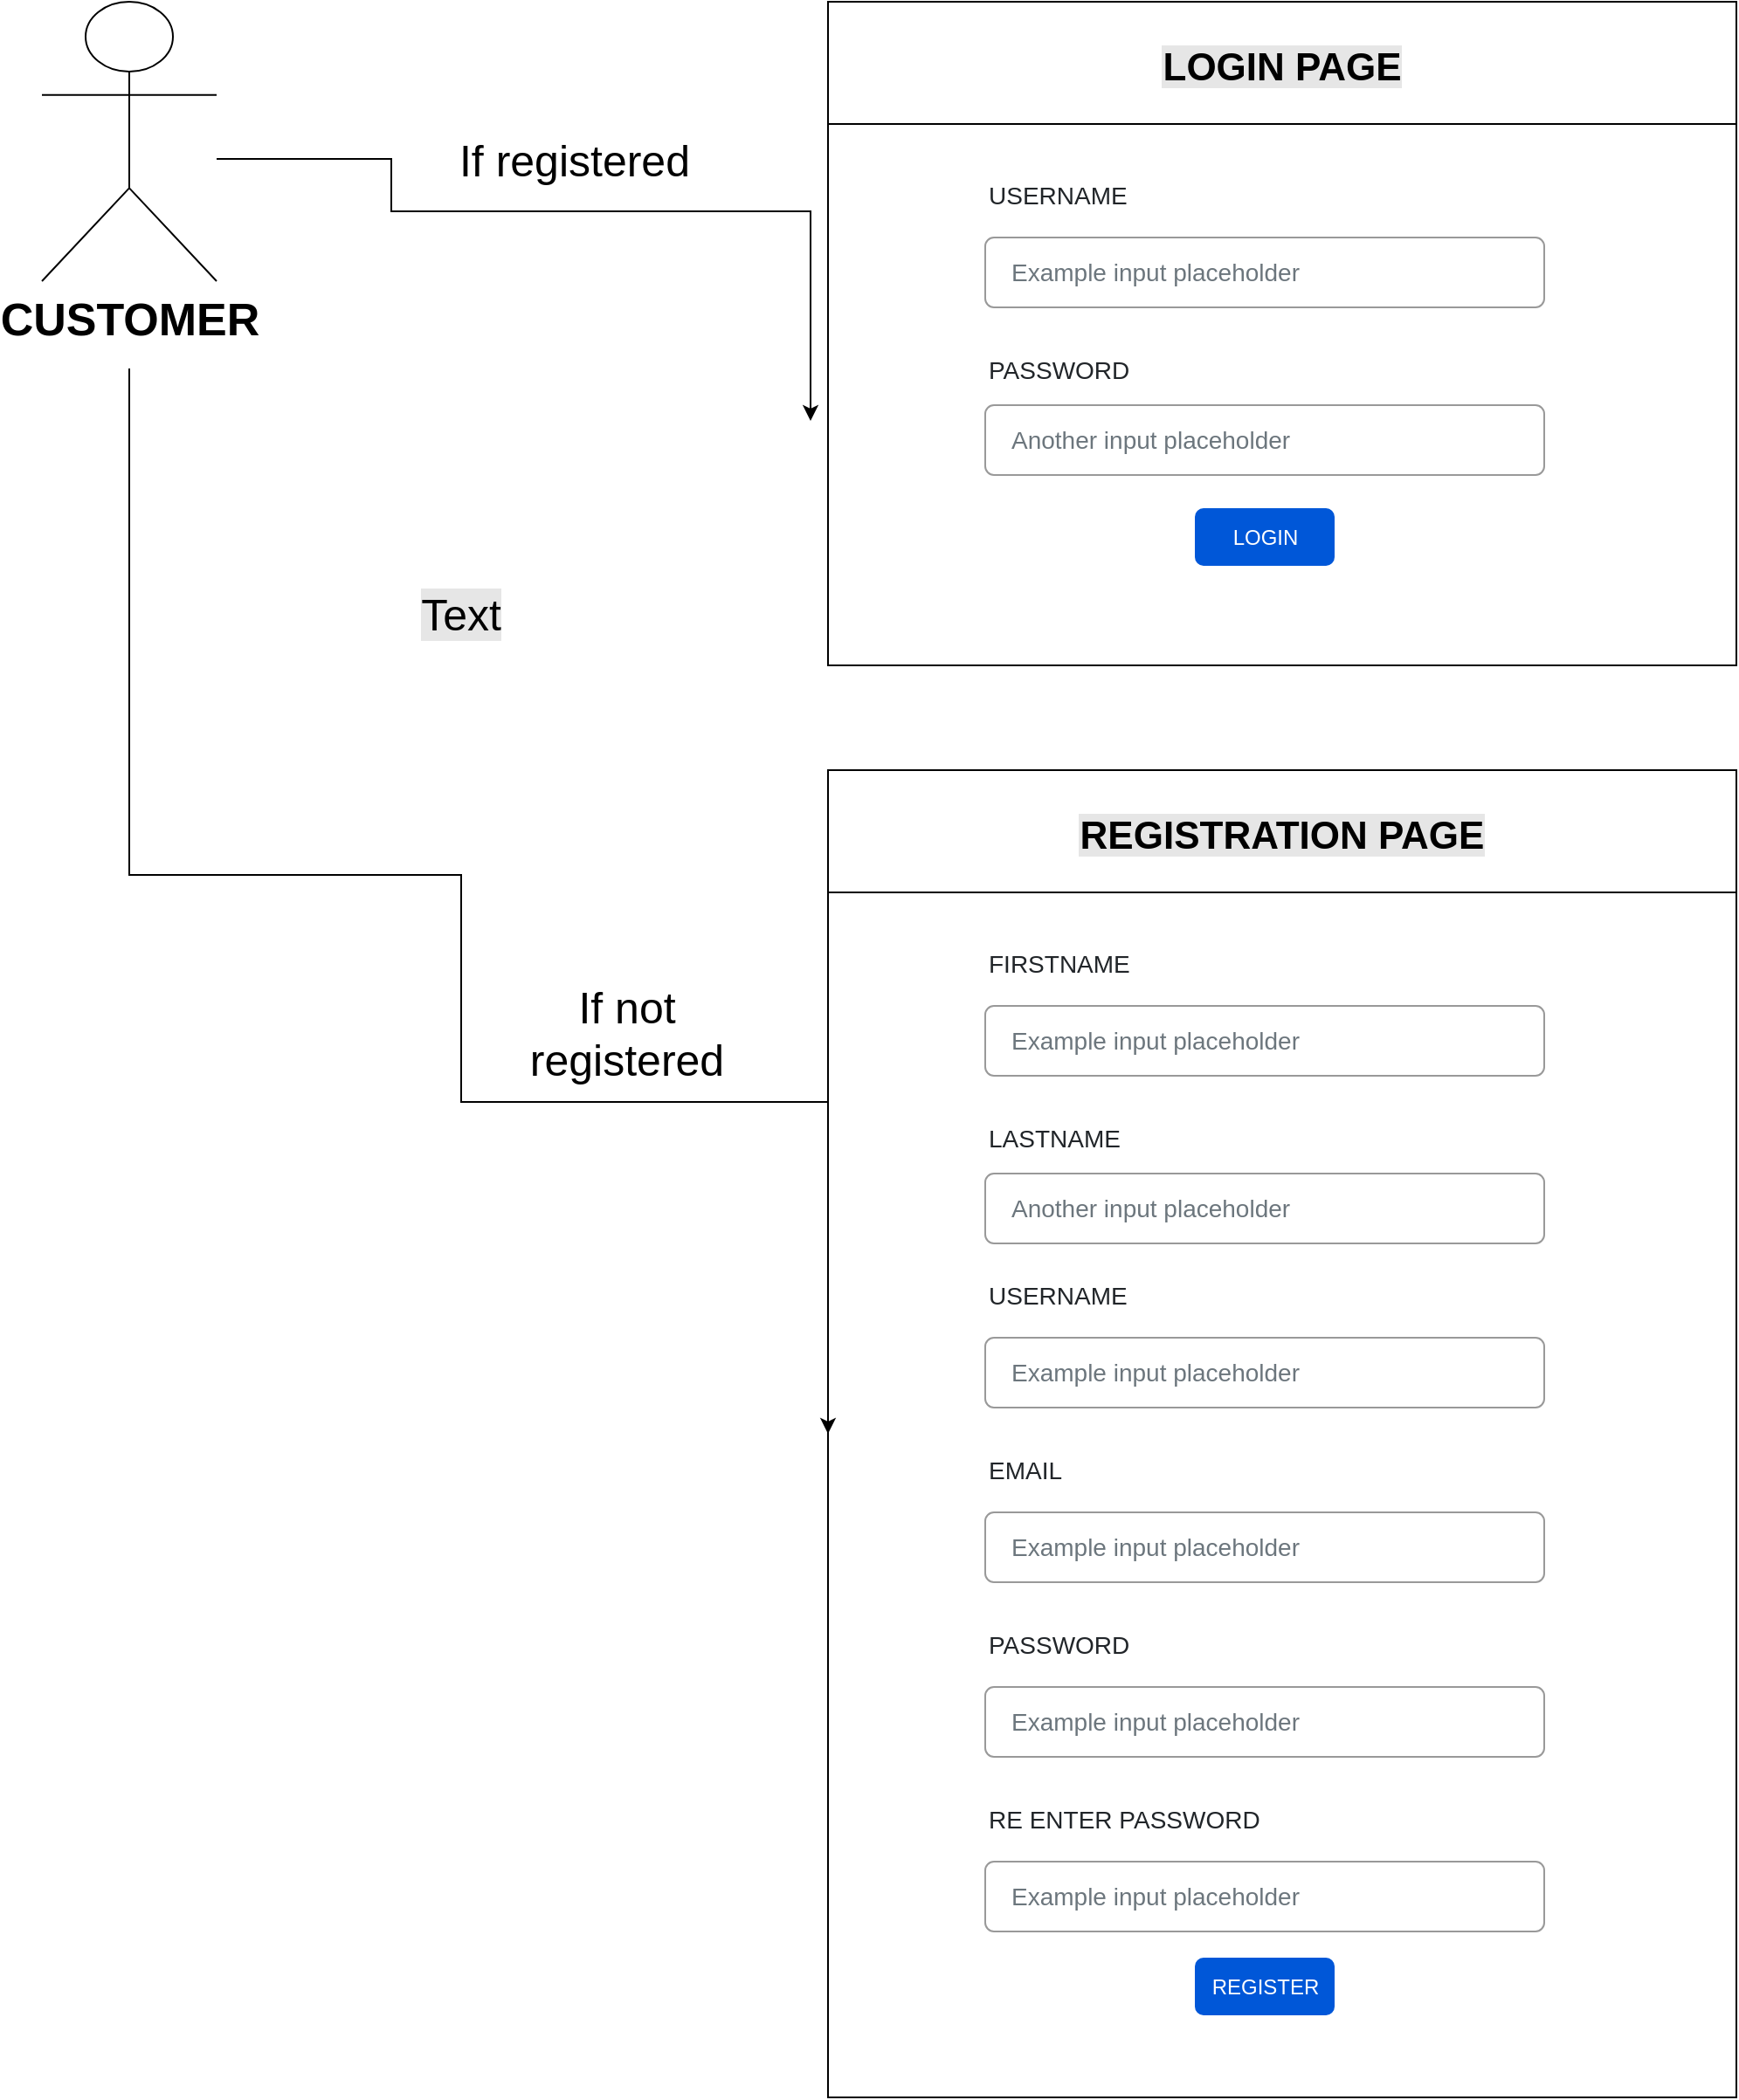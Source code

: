<mxfile version="14.6.11" type="github">
  <diagram id="TFVVUKBu-hhXwRltEdNP" name="Page-1">
    <mxGraphModel dx="4740" dy="2540" grid="1" gridSize="10" guides="0" tooltips="1" connect="1" arrows="1" fold="1" page="1" pageScale="1" pageWidth="5000" pageHeight="3000" math="0" shadow="0">
      <root>
        <mxCell id="0" />
        <mxCell id="1" parent="0" />
        <mxCell id="IsKmeeJijTPSRjMwdKZ4-13" style="edgeStyle=orthogonalEdgeStyle;rounded=0;orthogonalLoop=1;jettySize=auto;html=1;fontSize=25;" edge="1" parent="1" source="IsKmeeJijTPSRjMwdKZ4-1">
          <mxGeometry relative="1" as="geometry">
            <mxPoint x="600" y="300" as="targetPoint" />
            <Array as="points">
              <mxPoint x="360" y="150" />
              <mxPoint x="360" y="180" />
              <mxPoint x="600" y="180" />
            </Array>
          </mxGeometry>
        </mxCell>
        <mxCell id="IsKmeeJijTPSRjMwdKZ4-22" style="edgeStyle=orthogonalEdgeStyle;rounded=0;orthogonalLoop=1;jettySize=auto;html=1;entryX=0;entryY=0.5;entryDx=0;entryDy=0;fontSize=25;" edge="1" parent="1" target="IsKmeeJijTPSRjMwdKZ4-14">
          <mxGeometry relative="1" as="geometry">
            <mxPoint x="210" y="270" as="sourcePoint" />
            <Array as="points">
              <mxPoint x="210" y="560" />
              <mxPoint x="400" y="560" />
              <mxPoint x="400" y="690" />
            </Array>
          </mxGeometry>
        </mxCell>
        <mxCell id="IsKmeeJijTPSRjMwdKZ4-1" value="&lt;font style=&quot;font-size: 26px&quot;&gt;CUSTOMER&lt;/font&gt;" style="shape=umlActor;verticalLabelPosition=bottom;verticalAlign=top;html=1;outlineConnect=0;fontStyle=1" vertex="1" parent="1">
          <mxGeometry x="160" y="60" width="100" height="160" as="geometry" />
        </mxCell>
        <mxCell id="IsKmeeJijTPSRjMwdKZ4-4" value="LOGIN PAGE" style="swimlane;fontSize=22;startSize=70;labelBackgroundColor=#E6E6E6;" vertex="1" parent="1">
          <mxGeometry x="610" y="60" width="520" height="380" as="geometry" />
        </mxCell>
        <mxCell id="IsKmeeJijTPSRjMwdKZ4-27" value="Example input placeholder" style="html=1;shadow=0;dashed=0;shape=mxgraph.bootstrap.rrect;rSize=5;fillColor=none;strokeColor=#999999;align=left;spacing=15;fontSize=14;fontColor=#6C767D;labelBackgroundColor=none;" vertex="1" parent="IsKmeeJijTPSRjMwdKZ4-4">
          <mxGeometry width="320" height="40" relative="1" as="geometry">
            <mxPoint x="90" y="135" as="offset" />
          </mxGeometry>
        </mxCell>
        <mxCell id="IsKmeeJijTPSRjMwdKZ4-29" value="Another input placeholder" style="html=1;shadow=0;dashed=0;shape=mxgraph.bootstrap.rrect;rSize=5;fillColor=none;strokeColor=#999999;align=left;spacing=15;fontSize=14;fontColor=#6C767D;labelBackgroundColor=none;" vertex="1" parent="IsKmeeJijTPSRjMwdKZ4-4">
          <mxGeometry width="320" height="40" relative="1" as="geometry">
            <mxPoint x="90" y="231" as="offset" />
          </mxGeometry>
        </mxCell>
        <mxCell id="IsKmeeJijTPSRjMwdKZ4-26" value="USERNAME" style="fillColor=none;strokeColor=none;align=left;fontSize=14;fontColor=#212529;labelBackgroundColor=none;" vertex="1" parent="IsKmeeJijTPSRjMwdKZ4-4">
          <mxGeometry x="90" y="90" width="260" height="40" as="geometry" />
        </mxCell>
        <mxCell id="IsKmeeJijTPSRjMwdKZ4-28" value="PASSWORD" style="fillColor=none;strokeColor=none;align=left;fontSize=14;fontColor=#212529;labelBackgroundColor=none;" vertex="1" parent="IsKmeeJijTPSRjMwdKZ4-4">
          <mxGeometry width="260" height="40" relative="1" as="geometry">
            <mxPoint x="90" y="190" as="offset" />
          </mxGeometry>
        </mxCell>
        <mxCell id="IsKmeeJijTPSRjMwdKZ4-30" value="LOGIN" style="rounded=1;fillColor=#0057D8;align=center;strokeColor=none;html=1;fontColor=#ffffff;fontSize=12;labelBackgroundColor=none;" vertex="1" parent="IsKmeeJijTPSRjMwdKZ4-4">
          <mxGeometry x="210" y="290" width="80" height="33" as="geometry" />
        </mxCell>
        <mxCell id="IsKmeeJijTPSRjMwdKZ4-14" value="REGISTRATION PAGE" style="swimlane;fontSize=22;startSize=70;labelBackgroundColor=#E6E6E6;" vertex="1" parent="1">
          <mxGeometry x="610" y="500" width="520" height="760" as="geometry" />
        </mxCell>
        <mxCell id="IsKmeeJijTPSRjMwdKZ4-32" value="Example input placeholder" style="html=1;shadow=0;dashed=0;shape=mxgraph.bootstrap.rrect;rSize=5;fillColor=none;strokeColor=#999999;align=left;spacing=15;fontSize=14;fontColor=#6C767D;labelBackgroundColor=none;" vertex="1" parent="IsKmeeJijTPSRjMwdKZ4-14">
          <mxGeometry x="90" y="135" width="320" height="40" as="geometry" />
        </mxCell>
        <mxCell id="IsKmeeJijTPSRjMwdKZ4-33" value="Another input placeholder" style="html=1;shadow=0;dashed=0;shape=mxgraph.bootstrap.rrect;rSize=5;fillColor=none;strokeColor=#999999;align=left;spacing=15;fontSize=14;fontColor=#6C767D;labelBackgroundColor=none;" vertex="1" parent="IsKmeeJijTPSRjMwdKZ4-14">
          <mxGeometry x="90" y="231" width="320" height="40" as="geometry" />
        </mxCell>
        <mxCell id="IsKmeeJijTPSRjMwdKZ4-34" value="FIRSTNAME" style="fillColor=none;strokeColor=none;align=left;fontSize=14;fontColor=#212529;labelBackgroundColor=none;" vertex="1" parent="IsKmeeJijTPSRjMwdKZ4-14">
          <mxGeometry x="90" y="90" width="260" height="40" as="geometry" />
        </mxCell>
        <mxCell id="IsKmeeJijTPSRjMwdKZ4-35" value="LASTNAME" style="fillColor=none;strokeColor=none;align=left;fontSize=14;fontColor=#212529;labelBackgroundColor=none;" vertex="1" parent="IsKmeeJijTPSRjMwdKZ4-14">
          <mxGeometry x="90" y="190" width="260" height="40" as="geometry" />
        </mxCell>
        <mxCell id="IsKmeeJijTPSRjMwdKZ4-36" value="Example input placeholder" style="html=1;shadow=0;dashed=0;shape=mxgraph.bootstrap.rrect;rSize=5;fillColor=none;strokeColor=#999999;align=left;spacing=15;fontSize=14;fontColor=#6C767D;labelBackgroundColor=none;" vertex="1" parent="IsKmeeJijTPSRjMwdKZ4-14">
          <mxGeometry x="90" y="325" width="320" height="40" as="geometry" />
        </mxCell>
        <mxCell id="IsKmeeJijTPSRjMwdKZ4-37" value="USERNAME" style="fillColor=none;strokeColor=none;align=left;fontSize=14;fontColor=#212529;labelBackgroundColor=none;" vertex="1" parent="IsKmeeJijTPSRjMwdKZ4-14">
          <mxGeometry x="90" y="280" width="260" height="40" as="geometry" />
        </mxCell>
        <mxCell id="IsKmeeJijTPSRjMwdKZ4-38" value="Example input placeholder" style="html=1;shadow=0;dashed=0;shape=mxgraph.bootstrap.rrect;rSize=5;fillColor=none;strokeColor=#999999;align=left;spacing=15;fontSize=14;fontColor=#6C767D;labelBackgroundColor=none;" vertex="1" parent="IsKmeeJijTPSRjMwdKZ4-14">
          <mxGeometry x="90" y="425" width="320" height="40" as="geometry" />
        </mxCell>
        <mxCell id="IsKmeeJijTPSRjMwdKZ4-39" value="EMAIL" style="fillColor=none;strokeColor=none;align=left;fontSize=14;fontColor=#212529;labelBackgroundColor=none;" vertex="1" parent="IsKmeeJijTPSRjMwdKZ4-14">
          <mxGeometry x="90" y="380" width="260" height="40" as="geometry" />
        </mxCell>
        <mxCell id="IsKmeeJijTPSRjMwdKZ4-40" value="Example input placeholder" style="html=1;shadow=0;dashed=0;shape=mxgraph.bootstrap.rrect;rSize=5;fillColor=none;strokeColor=#999999;align=left;spacing=15;fontSize=14;fontColor=#6C767D;labelBackgroundColor=none;" vertex="1" parent="IsKmeeJijTPSRjMwdKZ4-14">
          <mxGeometry x="90" y="525" width="320" height="40" as="geometry" />
        </mxCell>
        <mxCell id="IsKmeeJijTPSRjMwdKZ4-41" value="PASSWORD" style="fillColor=none;strokeColor=none;align=left;fontSize=14;fontColor=#212529;labelBackgroundColor=none;" vertex="1" parent="IsKmeeJijTPSRjMwdKZ4-14">
          <mxGeometry x="90" y="480" width="260" height="40" as="geometry" />
        </mxCell>
        <mxCell id="IsKmeeJijTPSRjMwdKZ4-42" value="Example input placeholder" style="html=1;shadow=0;dashed=0;shape=mxgraph.bootstrap.rrect;rSize=5;fillColor=none;strokeColor=#999999;align=left;spacing=15;fontSize=14;fontColor=#6C767D;labelBackgroundColor=none;" vertex="1" parent="IsKmeeJijTPSRjMwdKZ4-14">
          <mxGeometry x="90" y="625" width="320" height="40" as="geometry" />
        </mxCell>
        <mxCell id="IsKmeeJijTPSRjMwdKZ4-43" value="RE ENTER PASSWORD" style="fillColor=none;strokeColor=none;align=left;fontSize=14;fontColor=#212529;labelBackgroundColor=none;" vertex="1" parent="IsKmeeJijTPSRjMwdKZ4-14">
          <mxGeometry x="90" y="580" width="260" height="40" as="geometry" />
        </mxCell>
        <mxCell id="IsKmeeJijTPSRjMwdKZ4-44" value="REGISTER" style="rounded=1;fillColor=#0057D8;align=center;strokeColor=none;html=1;fontColor=#ffffff;fontSize=12;labelBackgroundColor=none;" vertex="1" parent="IsKmeeJijTPSRjMwdKZ4-14">
          <mxGeometry x="210" y="680" width="80" height="33" as="geometry" />
        </mxCell>
        <mxCell id="IsKmeeJijTPSRjMwdKZ4-23" value="If registered" style="text;html=1;strokeColor=none;fillColor=none;align=center;verticalAlign=middle;whiteSpace=wrap;rounded=0;labelBackgroundColor=none;fontSize=25;" vertex="1" parent="1">
          <mxGeometry x="380" y="140" width="170" height="20" as="geometry" />
        </mxCell>
        <mxCell id="IsKmeeJijTPSRjMwdKZ4-24" value="Text" style="text;html=1;strokeColor=none;fillColor=none;align=center;verticalAlign=middle;whiteSpace=wrap;rounded=0;labelBackgroundColor=#E6E6E6;fontSize=25;" vertex="1" parent="1">
          <mxGeometry x="380" y="400" width="40" height="20" as="geometry" />
        </mxCell>
        <mxCell id="IsKmeeJijTPSRjMwdKZ4-25" value="If not registered" style="text;html=1;strokeColor=none;fillColor=none;align=center;verticalAlign=middle;whiteSpace=wrap;rounded=0;labelBackgroundColor=none;fontSize=25;" vertex="1" parent="1">
          <mxGeometry x="410" y="640" width="170" height="20" as="geometry" />
        </mxCell>
      </root>
    </mxGraphModel>
  </diagram>
</mxfile>
